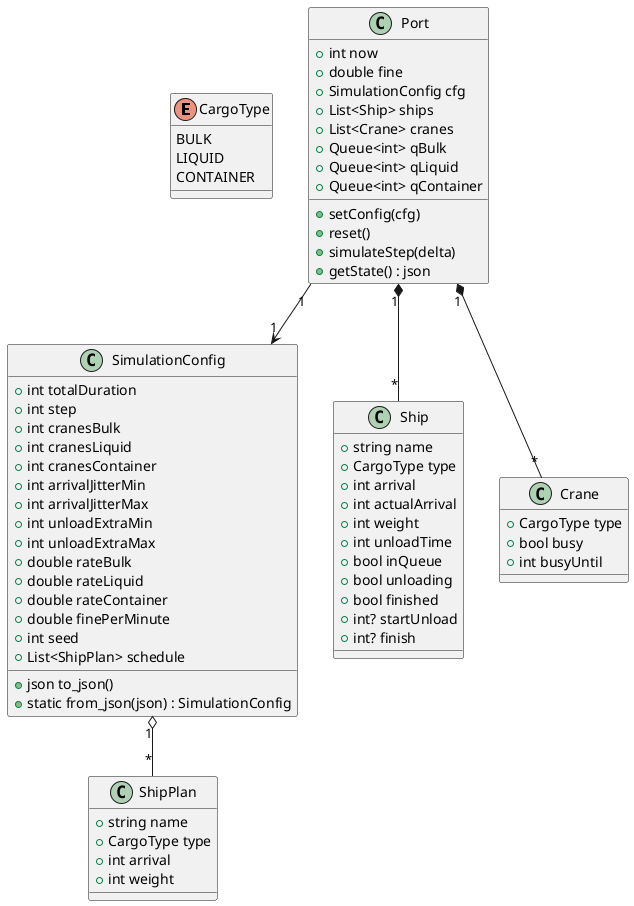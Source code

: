 @startuml
' ===== ENUM =====================================================
enum CargoType {
  BULK
  LIQUID
  CONTAINER
}

' ===== SimulationConfig =========================================
class SimulationConfig {
  +int totalDuration
  +int step
  +int cranesBulk
  +int cranesLiquid
  +int cranesContainer
  +int arrivalJitterMin
  +int arrivalJitterMax
  +int unloadExtraMin
  +int unloadExtraMax
  +double rateBulk
  +double rateLiquid
  +double rateContainer
  +double finePerMinute
  +int seed
  +List<ShipPlan> schedule
  +json to_json()
  +static from_json(json) : SimulationConfig
}

' ===== ShipPlan =================================================
class ShipPlan {
  +string name
  +CargoType type
  +int arrival
  +int weight
}

' ===== Ship =====================================================
class Ship {
  +string name
  +CargoType type
  +int arrival
  +int actualArrival
  +int weight
  +int unloadTime
  +bool inQueue
  +bool unloading
  +bool finished
  +int? startUnload
  +int? finish
}

' ===== Crane ====================================================
class Crane {
  +CargoType type
  +bool busy
  +int busyUntil
}

' ===== Port =====================================================
class Port {
  +int now
  +double fine
  +SimulationConfig cfg
  +List<Ship> ships
  +List<Crane> cranes
  +Queue<int> qBulk
  +Queue<int> qLiquid
  +Queue<int> qContainer
  +setConfig(cfg)
  +reset()
  +simulateStep(delta)
  +getState() : json
}

' ===== Relationships ============================================
SimulationConfig "1" o-- "*" ShipPlan
Port "1" --> "1" SimulationConfig
Port "1" *-- "*" Ship
Port "1" *-- "*" Crane
@enduml